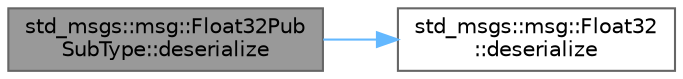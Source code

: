 digraph "std_msgs::msg::Float32PubSubType::deserialize"
{
 // INTERACTIVE_SVG=YES
 // LATEX_PDF_SIZE
  bgcolor="transparent";
  edge [fontname=Helvetica,fontsize=10,labelfontname=Helvetica,labelfontsize=10];
  node [fontname=Helvetica,fontsize=10,shape=box,height=0.2,width=0.4];
  rankdir="LR";
  Node1 [id="Node000001",label="std_msgs::msg::Float32Pub\lSubType::deserialize",height=0.2,width=0.4,color="gray40", fillcolor="grey60", style="filled", fontcolor="black",tooltip=" "];
  Node1 -> Node2 [id="edge1_Node000001_Node000002",color="steelblue1",style="solid",tooltip=" "];
  Node2 [id="Node000002",label="std_msgs::msg::Float32\l::deserialize",height=0.2,width=0.4,color="grey40", fillcolor="white", style="filled",URL="$d8/dc6/classstd__msgs_1_1msg_1_1Float32.html#a071a999807f6a0bbb5ed3543a9c72fbe",tooltip="This function deserializes an object using CDR serialization."];
}
